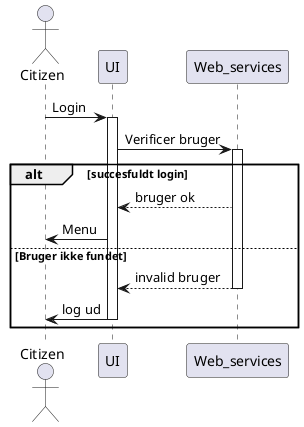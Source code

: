 @startuml
'https://plantuml.com/sequence-diagram

actor Citizen

Citizen -> UI: Login
activate UI

UI -> Web_services: Verificer bruger
activate Web_services

alt succesfuldt login
    Web_services --> UI: bruger ok

    UI -> Citizen: Menu
else Bruger ikke fundet
    Web_services --> UI: invalid bruger
   deactivate Web_services


    UI -> Citizen: log ud
    deactivate UI
end




@enduml
